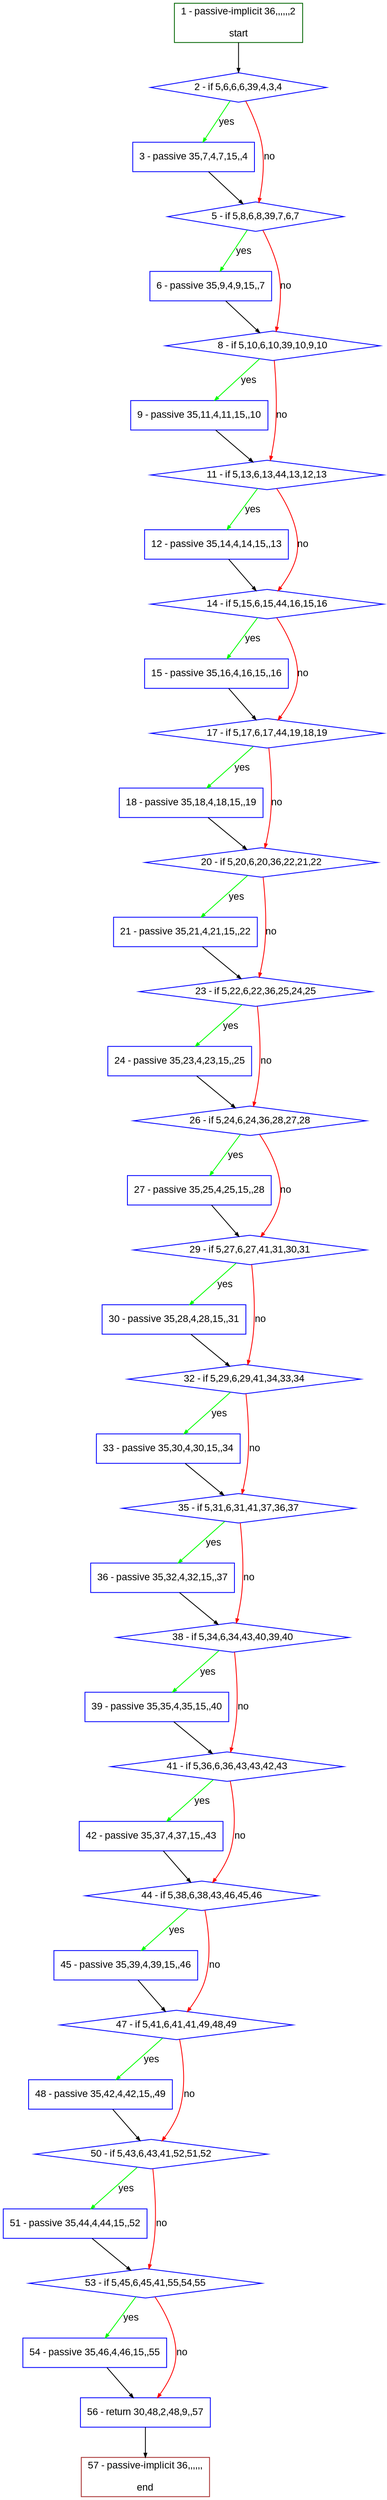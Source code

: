 digraph "" {
  graph [bgcolor="white", fillcolor="#FFFFCC", pack="true", packmode="clust", fontname="Arial", label="", fontsize="12", compound="true", style="rounded,filled"];
  node [node_initialized="no", fillcolor="white", fontname="Arial", label="", color="grey", fontsize="12", fixedsize="false", compound="true", shape="rectangle", style="filled"];
  edge [arrowtail="none", lhead="", fontcolor="black", fontname="Arial", label="", color="black", fontsize="12", arrowhead="normal", arrowsize="0.5", compound="true", ltail="", dir="forward"];
  __N1 [fillcolor="#ffffff", label="2 - if 5,6,6,6,39,4,3,4", color="#0000ff", shape="diamond", style="filled"];
  __N2 [fillcolor="#ffffff", label="1 - passive-implicit 36,,,,,,2\n\nstart", color="#006400", shape="box", style="filled"];
  __N3 [fillcolor="#ffffff", label="3 - passive 35,7,4,7,15,,4", color="#0000ff", shape="box", style="filled"];
  __N4 [fillcolor="#ffffff", label="5 - if 5,8,6,8,39,7,6,7", color="#0000ff", shape="diamond", style="filled"];
  __N5 [fillcolor="#ffffff", label="6 - passive 35,9,4,9,15,,7", color="#0000ff", shape="box", style="filled"];
  __N6 [fillcolor="#ffffff", label="8 - if 5,10,6,10,39,10,9,10", color="#0000ff", shape="diamond", style="filled"];
  __N7 [fillcolor="#ffffff", label="9 - passive 35,11,4,11,15,,10", color="#0000ff", shape="box", style="filled"];
  __N8 [fillcolor="#ffffff", label="11 - if 5,13,6,13,44,13,12,13", color="#0000ff", shape="diamond", style="filled"];
  __N9 [fillcolor="#ffffff", label="12 - passive 35,14,4,14,15,,13", color="#0000ff", shape="box", style="filled"];
  __N10 [fillcolor="#ffffff", label="14 - if 5,15,6,15,44,16,15,16", color="#0000ff", shape="diamond", style="filled"];
  __N11 [fillcolor="#ffffff", label="15 - passive 35,16,4,16,15,,16", color="#0000ff", shape="box", style="filled"];
  __N12 [fillcolor="#ffffff", label="17 - if 5,17,6,17,44,19,18,19", color="#0000ff", shape="diamond", style="filled"];
  __N13 [fillcolor="#ffffff", label="18 - passive 35,18,4,18,15,,19", color="#0000ff", shape="box", style="filled"];
  __N14 [fillcolor="#ffffff", label="20 - if 5,20,6,20,36,22,21,22", color="#0000ff", shape="diamond", style="filled"];
  __N15 [fillcolor="#ffffff", label="21 - passive 35,21,4,21,15,,22", color="#0000ff", shape="box", style="filled"];
  __N16 [fillcolor="#ffffff", label="23 - if 5,22,6,22,36,25,24,25", color="#0000ff", shape="diamond", style="filled"];
  __N17 [fillcolor="#ffffff", label="24 - passive 35,23,4,23,15,,25", color="#0000ff", shape="box", style="filled"];
  __N18 [fillcolor="#ffffff", label="26 - if 5,24,6,24,36,28,27,28", color="#0000ff", shape="diamond", style="filled"];
  __N19 [fillcolor="#ffffff", label="27 - passive 35,25,4,25,15,,28", color="#0000ff", shape="box", style="filled"];
  __N20 [fillcolor="#ffffff", label="29 - if 5,27,6,27,41,31,30,31", color="#0000ff", shape="diamond", style="filled"];
  __N21 [fillcolor="#ffffff", label="30 - passive 35,28,4,28,15,,31", color="#0000ff", shape="box", style="filled"];
  __N22 [fillcolor="#ffffff", label="32 - if 5,29,6,29,41,34,33,34", color="#0000ff", shape="diamond", style="filled"];
  __N23 [fillcolor="#ffffff", label="33 - passive 35,30,4,30,15,,34", color="#0000ff", shape="box", style="filled"];
  __N24 [fillcolor="#ffffff", label="35 - if 5,31,6,31,41,37,36,37", color="#0000ff", shape="diamond", style="filled"];
  __N25 [fillcolor="#ffffff", label="36 - passive 35,32,4,32,15,,37", color="#0000ff", shape="box", style="filled"];
  __N26 [fillcolor="#ffffff", label="38 - if 5,34,6,34,43,40,39,40", color="#0000ff", shape="diamond", style="filled"];
  __N27 [fillcolor="#ffffff", label="39 - passive 35,35,4,35,15,,40", color="#0000ff", shape="box", style="filled"];
  __N28 [fillcolor="#ffffff", label="41 - if 5,36,6,36,43,43,42,43", color="#0000ff", shape="diamond", style="filled"];
  __N29 [fillcolor="#ffffff", label="42 - passive 35,37,4,37,15,,43", color="#0000ff", shape="box", style="filled"];
  __N30 [fillcolor="#ffffff", label="44 - if 5,38,6,38,43,46,45,46", color="#0000ff", shape="diamond", style="filled"];
  __N31 [fillcolor="#ffffff", label="45 - passive 35,39,4,39,15,,46", color="#0000ff", shape="box", style="filled"];
  __N32 [fillcolor="#ffffff", label="47 - if 5,41,6,41,41,49,48,49", color="#0000ff", shape="diamond", style="filled"];
  __N33 [fillcolor="#ffffff", label="48 - passive 35,42,4,42,15,,49", color="#0000ff", shape="box", style="filled"];
  __N34 [fillcolor="#ffffff", label="50 - if 5,43,6,43,41,52,51,52", color="#0000ff", shape="diamond", style="filled"];
  __N35 [fillcolor="#ffffff", label="51 - passive 35,44,4,44,15,,52", color="#0000ff", shape="box", style="filled"];
  __N36 [fillcolor="#ffffff", label="53 - if 5,45,6,45,41,55,54,55", color="#0000ff", shape="diamond", style="filled"];
  __N37 [fillcolor="#ffffff", label="54 - passive 35,46,4,46,15,,55", color="#0000ff", shape="box", style="filled"];
  __N38 [fillcolor="#ffffff", label="56 - return 30,48,2,48,9,,57", color="#0000ff", shape="box", style="filled"];
  __N39 [fillcolor="#ffffff", label="57 - passive-implicit 36,,,,,,\n\nend", color="#a52a2a", shape="box", style="filled"];
  __N2 -> __N1 [arrowtail="none", color="#000000", label="", arrowhead="normal", dir="forward"];
  __N1 -> __N3 [arrowtail="none", color="#00ff00", label="yes", arrowhead="normal", dir="forward"];
  __N1 -> __N4 [arrowtail="none", color="#ff0000", label="no", arrowhead="normal", dir="forward"];
  __N3 -> __N4 [arrowtail="none", color="#000000", label="", arrowhead="normal", dir="forward"];
  __N4 -> __N5 [arrowtail="none", color="#00ff00", label="yes", arrowhead="normal", dir="forward"];
  __N4 -> __N6 [arrowtail="none", color="#ff0000", label="no", arrowhead="normal", dir="forward"];
  __N5 -> __N6 [arrowtail="none", color="#000000", label="", arrowhead="normal", dir="forward"];
  __N6 -> __N7 [arrowtail="none", color="#00ff00", label="yes", arrowhead="normal", dir="forward"];
  __N6 -> __N8 [arrowtail="none", color="#ff0000", label="no", arrowhead="normal", dir="forward"];
  __N7 -> __N8 [arrowtail="none", color="#000000", label="", arrowhead="normal", dir="forward"];
  __N8 -> __N9 [arrowtail="none", color="#00ff00", label="yes", arrowhead="normal", dir="forward"];
  __N8 -> __N10 [arrowtail="none", color="#ff0000", label="no", arrowhead="normal", dir="forward"];
  __N9 -> __N10 [arrowtail="none", color="#000000", label="", arrowhead="normal", dir="forward"];
  __N10 -> __N11 [arrowtail="none", color="#00ff00", label="yes", arrowhead="normal", dir="forward"];
  __N10 -> __N12 [arrowtail="none", color="#ff0000", label="no", arrowhead="normal", dir="forward"];
  __N11 -> __N12 [arrowtail="none", color="#000000", label="", arrowhead="normal", dir="forward"];
  __N12 -> __N13 [arrowtail="none", color="#00ff00", label="yes", arrowhead="normal", dir="forward"];
  __N12 -> __N14 [arrowtail="none", color="#ff0000", label="no", arrowhead="normal", dir="forward"];
  __N13 -> __N14 [arrowtail="none", color="#000000", label="", arrowhead="normal", dir="forward"];
  __N14 -> __N15 [arrowtail="none", color="#00ff00", label="yes", arrowhead="normal", dir="forward"];
  __N14 -> __N16 [arrowtail="none", color="#ff0000", label="no", arrowhead="normal", dir="forward"];
  __N15 -> __N16 [arrowtail="none", color="#000000", label="", arrowhead="normal", dir="forward"];
  __N16 -> __N17 [arrowtail="none", color="#00ff00", label="yes", arrowhead="normal", dir="forward"];
  __N16 -> __N18 [arrowtail="none", color="#ff0000", label="no", arrowhead="normal", dir="forward"];
  __N17 -> __N18 [arrowtail="none", color="#000000", label="", arrowhead="normal", dir="forward"];
  __N18 -> __N19 [arrowtail="none", color="#00ff00", label="yes", arrowhead="normal", dir="forward"];
  __N18 -> __N20 [arrowtail="none", color="#ff0000", label="no", arrowhead="normal", dir="forward"];
  __N19 -> __N20 [arrowtail="none", color="#000000", label="", arrowhead="normal", dir="forward"];
  __N20 -> __N21 [arrowtail="none", color="#00ff00", label="yes", arrowhead="normal", dir="forward"];
  __N20 -> __N22 [arrowtail="none", color="#ff0000", label="no", arrowhead="normal", dir="forward"];
  __N21 -> __N22 [arrowtail="none", color="#000000", label="", arrowhead="normal", dir="forward"];
  __N22 -> __N23 [arrowtail="none", color="#00ff00", label="yes", arrowhead="normal", dir="forward"];
  __N22 -> __N24 [arrowtail="none", color="#ff0000", label="no", arrowhead="normal", dir="forward"];
  __N23 -> __N24 [arrowtail="none", color="#000000", label="", arrowhead="normal", dir="forward"];
  __N24 -> __N25 [arrowtail="none", color="#00ff00", label="yes", arrowhead="normal", dir="forward"];
  __N24 -> __N26 [arrowtail="none", color="#ff0000", label="no", arrowhead="normal", dir="forward"];
  __N25 -> __N26 [arrowtail="none", color="#000000", label="", arrowhead="normal", dir="forward"];
  __N26 -> __N27 [arrowtail="none", color="#00ff00", label="yes", arrowhead="normal", dir="forward"];
  __N26 -> __N28 [arrowtail="none", color="#ff0000", label="no", arrowhead="normal", dir="forward"];
  __N27 -> __N28 [arrowtail="none", color="#000000", label="", arrowhead="normal", dir="forward"];
  __N28 -> __N29 [arrowtail="none", color="#00ff00", label="yes", arrowhead="normal", dir="forward"];
  __N28 -> __N30 [arrowtail="none", color="#ff0000", label="no", arrowhead="normal", dir="forward"];
  __N29 -> __N30 [arrowtail="none", color="#000000", label="", arrowhead="normal", dir="forward"];
  __N30 -> __N31 [arrowtail="none", color="#00ff00", label="yes", arrowhead="normal", dir="forward"];
  __N30 -> __N32 [arrowtail="none", color="#ff0000", label="no", arrowhead="normal", dir="forward"];
  __N31 -> __N32 [arrowtail="none", color="#000000", label="", arrowhead="normal", dir="forward"];
  __N32 -> __N33 [arrowtail="none", color="#00ff00", label="yes", arrowhead="normal", dir="forward"];
  __N32 -> __N34 [arrowtail="none", color="#ff0000", label="no", arrowhead="normal", dir="forward"];
  __N33 -> __N34 [arrowtail="none", color="#000000", label="", arrowhead="normal", dir="forward"];
  __N34 -> __N35 [arrowtail="none", color="#00ff00", label="yes", arrowhead="normal", dir="forward"];
  __N34 -> __N36 [arrowtail="none", color="#ff0000", label="no", arrowhead="normal", dir="forward"];
  __N35 -> __N36 [arrowtail="none", color="#000000", label="", arrowhead="normal", dir="forward"];
  __N36 -> __N37 [arrowtail="none", color="#00ff00", label="yes", arrowhead="normal", dir="forward"];
  __N36 -> __N38 [arrowtail="none", color="#ff0000", label="no", arrowhead="normal", dir="forward"];
  __N37 -> __N38 [arrowtail="none", color="#000000", label="", arrowhead="normal", dir="forward"];
  __N38 -> __N39 [arrowtail="none", color="#000000", label="", arrowhead="normal", dir="forward"];
}
